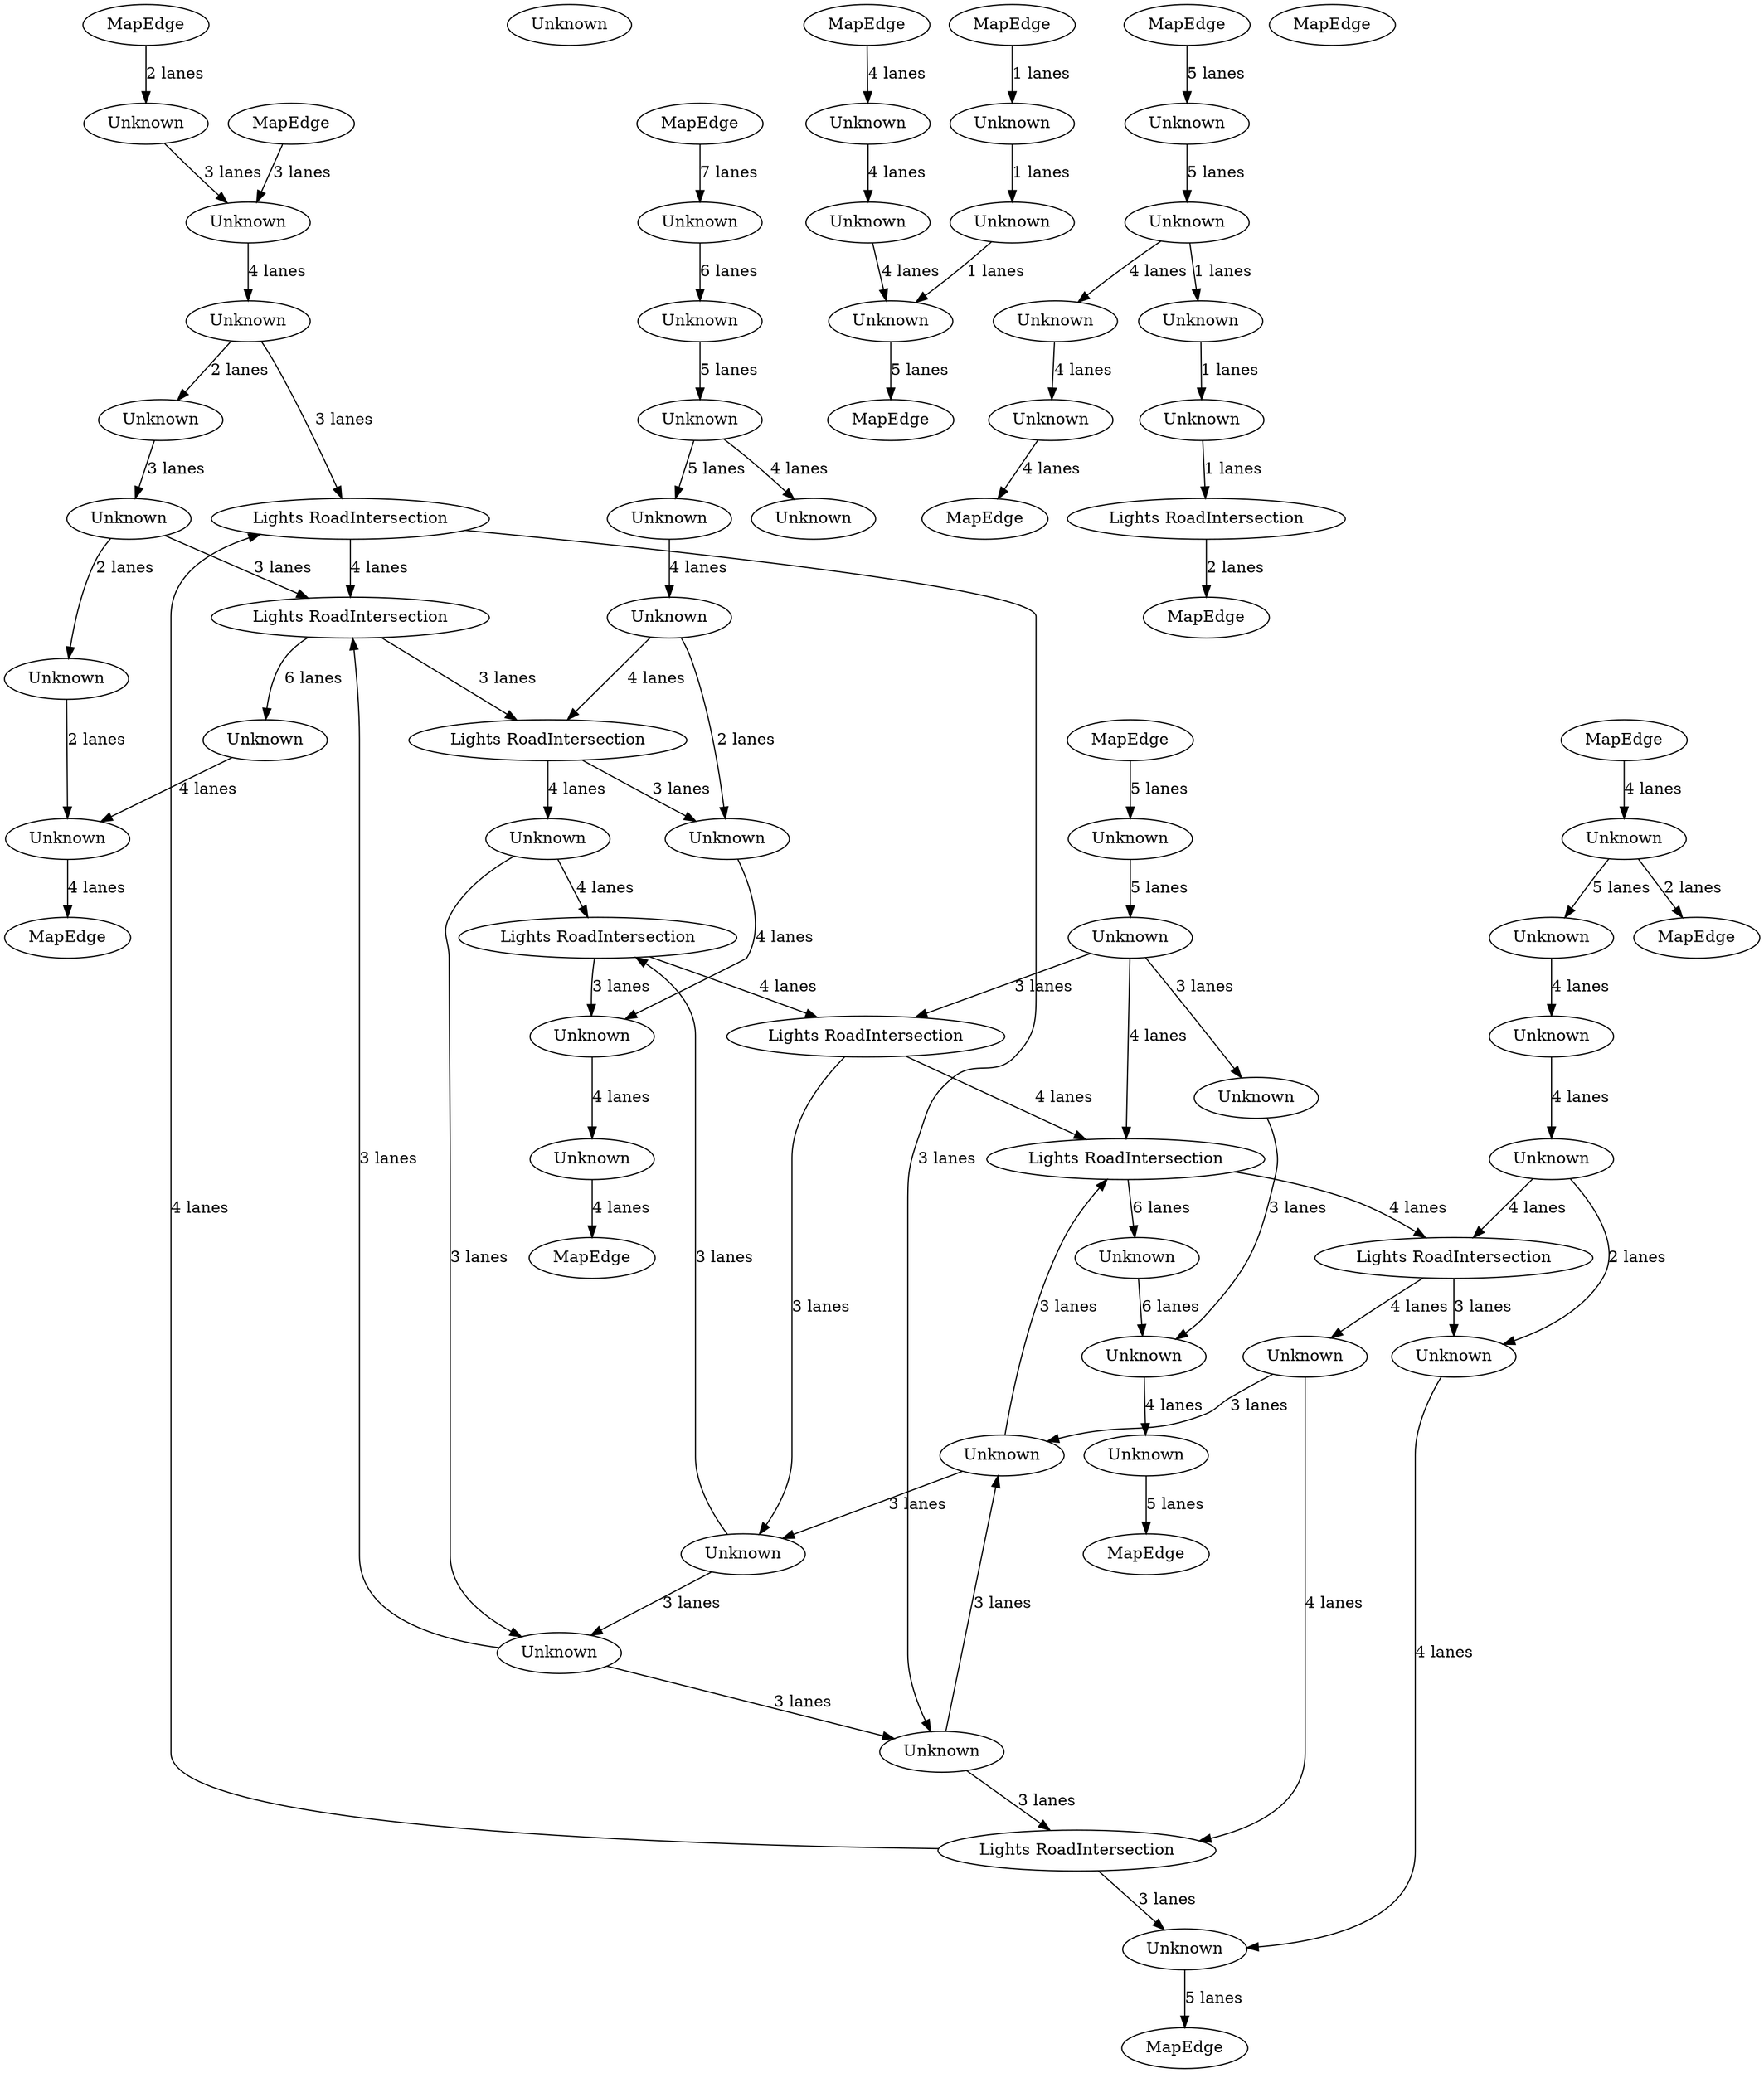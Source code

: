 digraph {
    0 [ label = "MapEdge" ]
    1 [ label = "MapEdge" ]
    2 [ label = "Unknown" ]
    3 [ label = "Lights RoadIntersection" ]
    4 [ label = "MapEdge" ]
    5 [ label = "MapEdge" ]
    6 [ label = "Lights RoadIntersection" ]
    7 [ label = "MapEdge" ]
    8 [ label = "MapEdge" ]
    9 [ label = "Unknown" ]
    10 [ label = "Unknown" ]
    11 [ label = "Unknown" ]
    12 [ label = "MapEdge" ]
    13 [ label = "Unknown" ]
    14 [ label = "Unknown" ]
    15 [ label = "Unknown" ]
    16 [ label = "Lights RoadIntersection" ]
    17 [ label = "Unknown" ]
    18 [ label = "Unknown" ]
    19 [ label = "MapEdge" ]
    20 [ label = "MapEdge" ]
    21 [ label = "Unknown" ]
    22 [ label = "MapEdge" ]
    23 [ label = "Unknown" ]
    24 [ label = "MapEdge" ]
    25 [ label = "Unknown" ]
    26 [ label = "Unknown" ]
    27 [ label = "Unknown" ]
    28 [ label = "Unknown" ]
    29 [ label = "Unknown" ]
    30 [ label = "Unknown" ]
    31 [ label = "Lights RoadIntersection" ]
    32 [ label = "Lights RoadIntersection" ]
    33 [ label = "Unknown" ]
    34 [ label = "MapEdge" ]
    35 [ label = "Unknown" ]
    36 [ label = "MapEdge" ]
    37 [ label = "Unknown" ]
    38 [ label = "Lights RoadIntersection" ]
    39 [ label = "Lights RoadIntersection" ]
    40 [ label = "Lights RoadIntersection" ]
    41 [ label = "Unknown" ]
    42 [ label = "Unknown" ]
    43 [ label = "Unknown" ]
    44 [ label = "Unknown" ]
    45 [ label = "Unknown" ]
    46 [ label = "Unknown" ]
    47 [ label = "Unknown" ]
    48 [ label = "Unknown" ]
    49 [ label = "Unknown" ]
    50 [ label = "Unknown" ]
    51 [ label = "Unknown" ]
    52 [ label = "Unknown" ]
    53 [ label = "MapEdge" ]
    54 [ label = "Unknown" ]
    55 [ label = "Unknown" ]
    56 [ label = "Unknown" ]
    57 [ label = "Unknown" ]
    58 [ label = "Unknown" ]
    59 [ label = "Unknown" ]
    60 [ label = "Unknown" ]
    61 [ label = "Unknown" ]
    62 [ label = "Unknown" ]
    63 [ label = "MapEdge" ]
    64 [ label = "Unknown" ]
    65 [ label = "Lights RoadIntersection" ]
    66 [ label = "MapEdge" ]
    67 [ label = "Unknown" ]
    68 [ label = "Unknown" ]
    69 [ label = "Unknown" ]
    70 [ label = "Unknown" ]
    71 [ label = "Unknown" ]
    72 [ label = "MapEdge" ]
    38 -> 13 [ label = "3 lanes" ]
    33 -> 30 [ label = "3 lanes" ]
    40 -> 15 [ label = "3 lanes" ]
    19 -> 18 [ label = "5 lanes" ]
    15 -> 21 [ label = "4 lanes" ]
    21 -> 20 [ label = "4 lanes" ]
    54 -> 23 [ label = "4 lanes" ]
    12 -> 11 [ label = "1 lanes" ]
    56 -> 9 [ label = "1 lanes" ]
    57 -> 22 [ label = "5 lanes" ]
    13 -> 7 [ label = "5 lanes" ]
    68 -> 30 [ label = "6 lanes" ]
    28 -> 41 [ label = "2 lanes" ]
    0 -> 37 [ label = "2 lanes" ]
    37 -> 35 [ label = "3 lanes" ]
    38 -> 39 [ label = "4 lanes" ]
    50 -> 40 [ label = "4 lanes" ]
    32 -> 50 [ label = "4 lanes" ]
    16 -> 31 [ label = "4 lanes" ]
    45 -> 38 [ label = "4 lanes" ]
    6 -> 45 [ label = "4 lanes" ]
    39 -> 3 [ label = "4 lanes" ]
    51 -> 32 [ label = "4 lanes" ]
    69 -> 51 [ label = "4 lanes" ]
    44 -> 6 [ label = "4 lanes" ]
    67 -> 44 [ label = "4 lanes" ]
    40 -> 16 [ label = "4 lanes" ]
    49 -> 40 [ label = "3 lanes" ]
    46 -> 38 [ label = "3 lanes" ]
    48 -> 3 [ label = "3 lanes" ]
    47 -> 31 [ label = "3 lanes" ]
    36 -> 35 [ label = "3 lanes" ]
    31 -> 6 [ label = "4 lanes" ]
    3 -> 32 [ label = "3 lanes" ]
    17 -> 31 [ label = "4 lanes" ]
    48 -> 46 [ label = "3 lanes" ]
    49 -> 48 [ label = "3 lanes" ]
    39 -> 46 [ label = "3 lanes" ]
    16 -> 49 [ label = "3 lanes" ]
    46 -> 47 [ label = "3 lanes" ]
    47 -> 49 [ label = "3 lanes" ]
    50 -> 48 [ label = "3 lanes" ]
    45 -> 47 [ label = "3 lanes" ]
    44 -> 43 [ label = "2 lanes" ]
    17 -> 16 [ label = "3 lanes" ]
    14 -> 39 [ label = "3 lanes" ]
    51 -> 52 [ label = "2 lanes" ]
    27 -> 1 [ label = "2 lanes" ]
    18 -> 17 [ label = "5 lanes" ]
    41 -> 4 [ label = "4 lanes" ]
    64 -> 54 [ label = "4 lanes" ]
    64 -> 56 [ label = "1 lanes" ]
    55 -> 57 [ label = "4 lanes" ]
    24 -> 10 [ label = "5 lanes" ]
    25 -> 55 [ label = "4 lanes" ]
    58 -> 57 [ label = "1 lanes" ]
    11 -> 58 [ label = "1 lanes" ]
    35 -> 14 [ label = "4 lanes" ]
    43 -> 13 [ label = "4 lanes" ]
    6 -> 43 [ label = "3 lanes" ]
    70 -> 26 [ label = "3 lanes" ]
    52 -> 15 [ label = "4 lanes" ]
    32 -> 52 [ label = "3 lanes" ]
    30 -> 29 [ label = "4 lanes" ]
    29 -> 53 [ label = "5 lanes" ]
    34 -> 61 [ label = "7 lanes" ]
    61 -> 60 [ label = "6 lanes" ]
    3 -> 59 [ label = "6 lanes" ]
    27 -> 62 [ label = "5 lanes" ]
    63 -> 27 [ label = "4 lanes" ]
    59 -> 41 [ label = "4 lanes" ]
    5 -> 25 [ label = "4 lanes" ]
    23 -> 8 [ label = "4 lanes" ]
    9 -> 65 [ label = "1 lanes" ]
    65 -> 66 [ label = "2 lanes" ]
    10 -> 64 [ label = "5 lanes" ]
    62 -> 67 [ label = "4 lanes" ]
    31 -> 68 [ label = "6 lanes" ]
    71 -> 69 [ label = "5 lanes" ]
    60 -> 71 [ label = "5 lanes" ]
    17 -> 33 [ label = "3 lanes" ]
    26 -> 28 [ label = "2 lanes" ]
    71 -> 42 [ label = "4 lanes" ]
    26 -> 3 [ label = "3 lanes" ]
    14 -> 70 [ label = "2 lanes" ]
}
